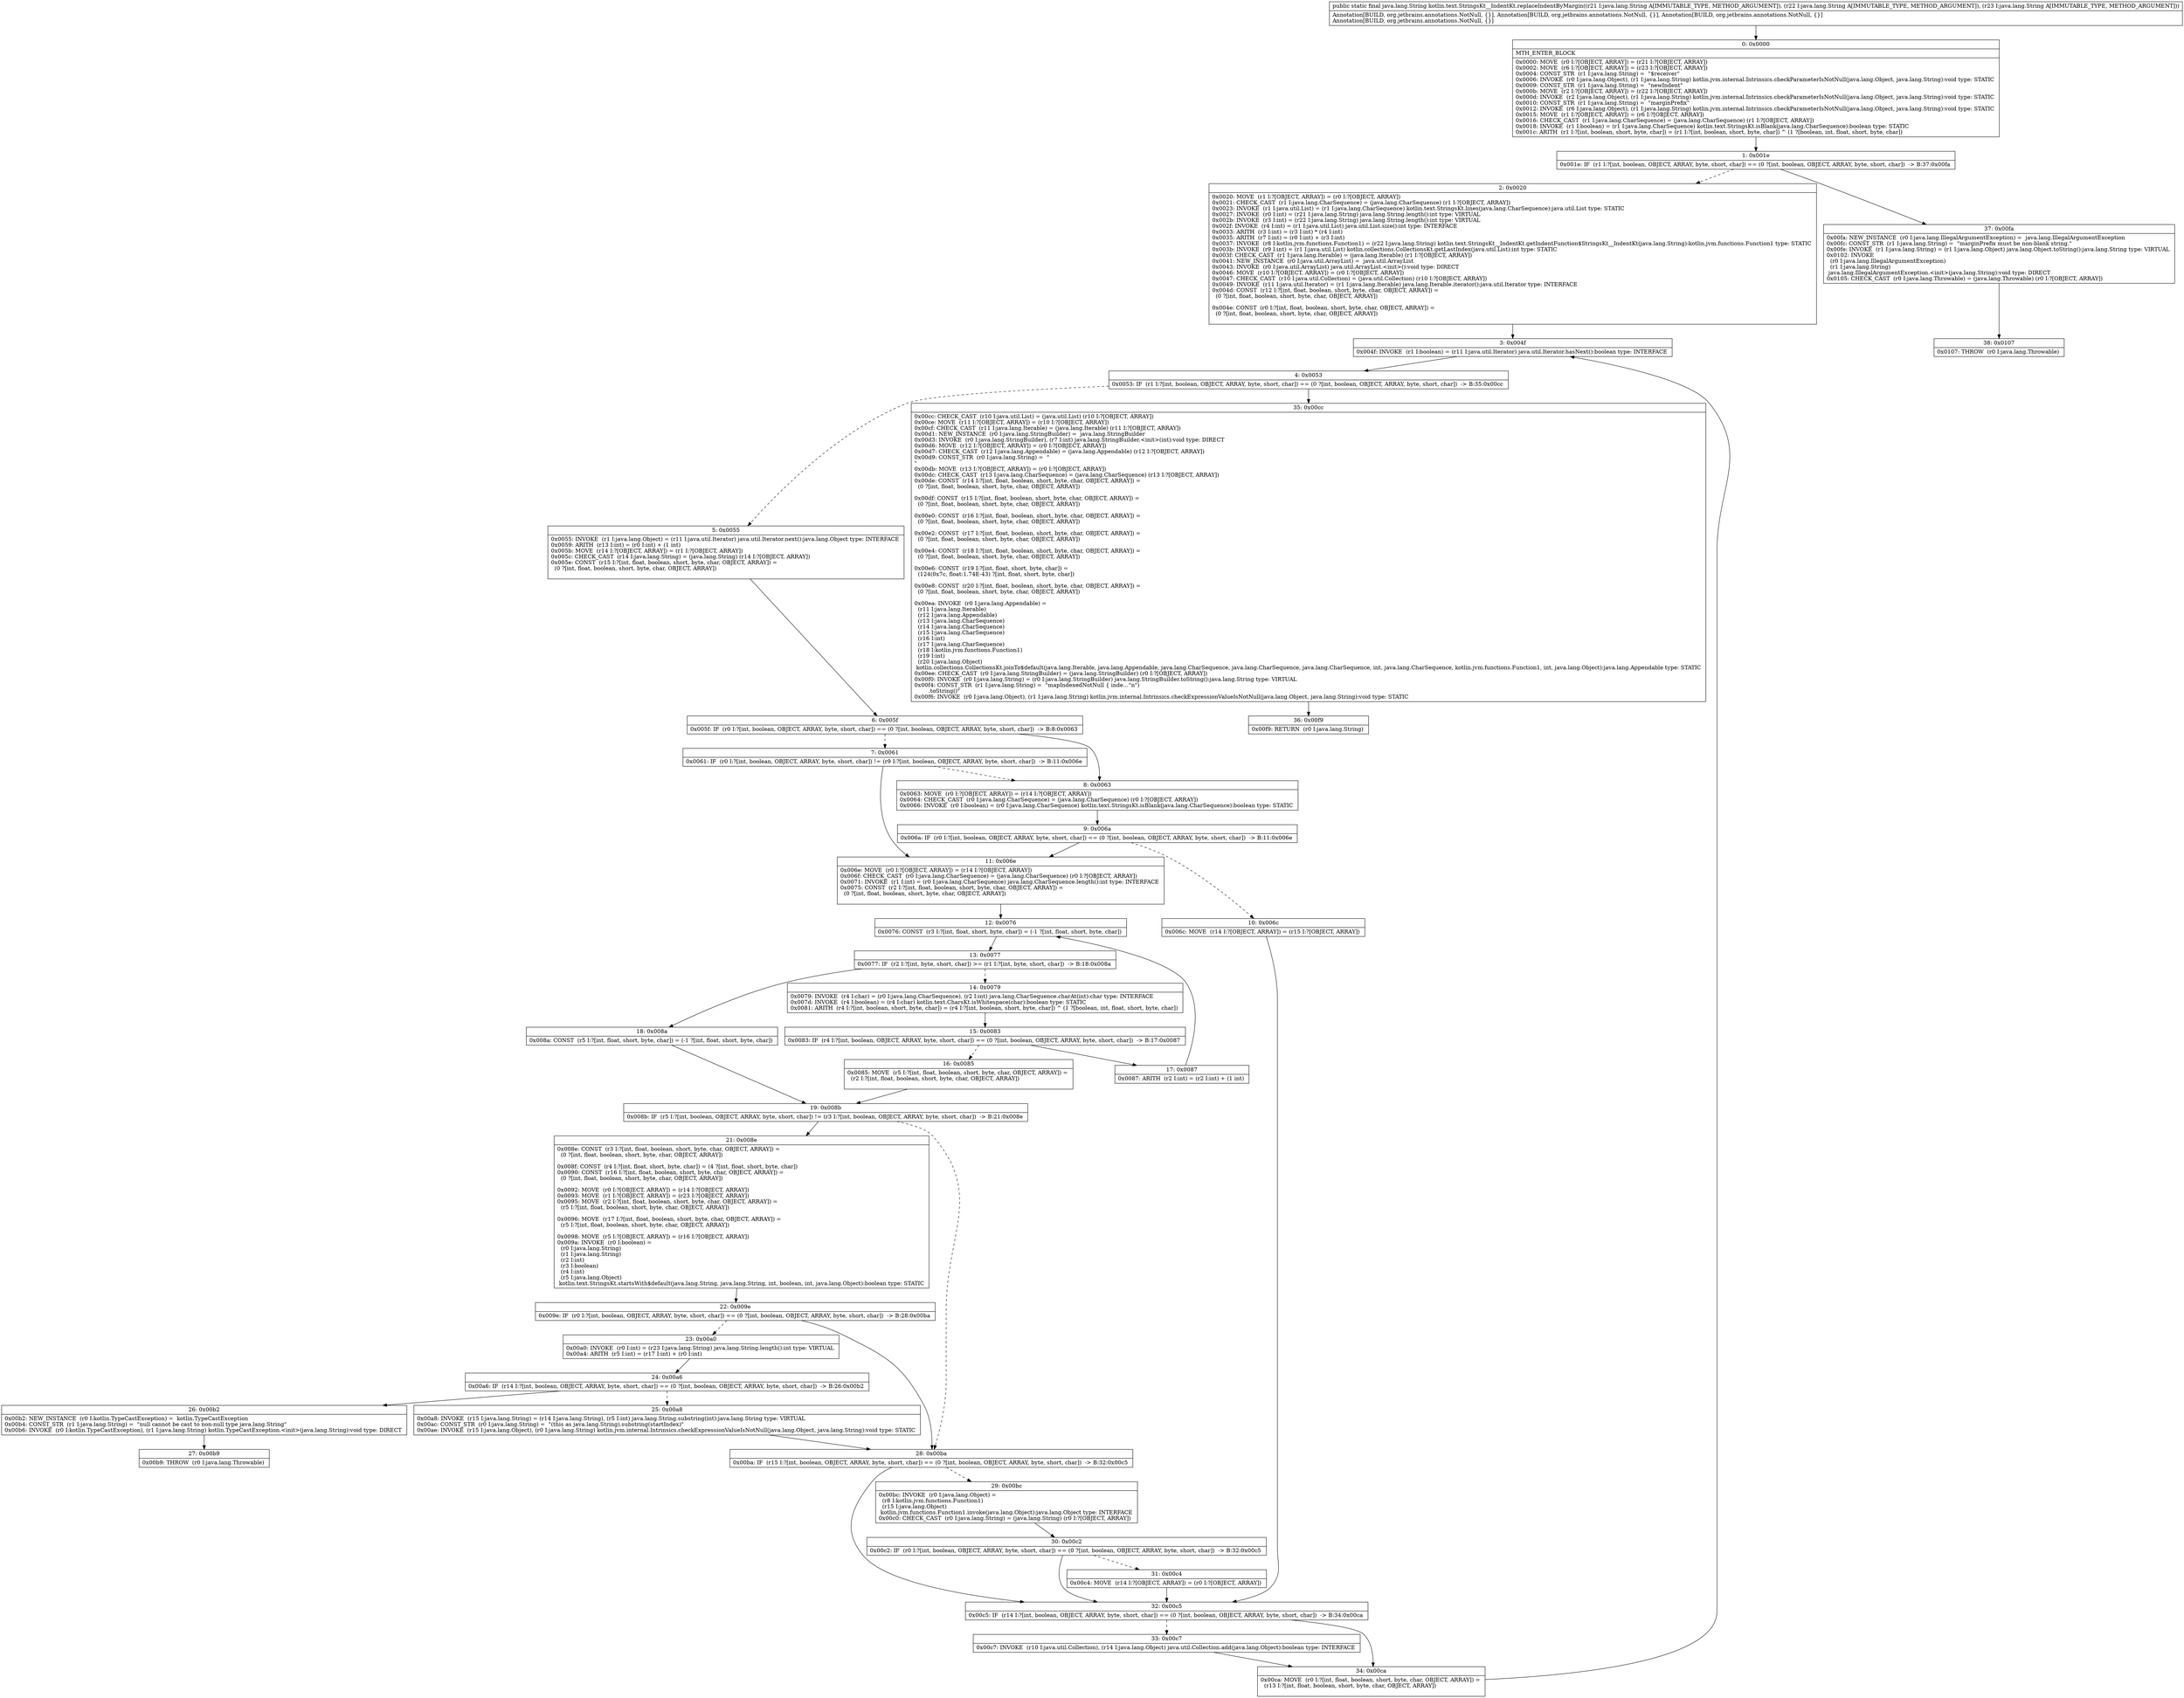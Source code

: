 digraph "CFG forkotlin.text.StringsKt__IndentKt.replaceIndentByMargin(Ljava\/lang\/String;Ljava\/lang\/String;Ljava\/lang\/String;)Ljava\/lang\/String;" {
Node_0 [shape=record,label="{0\:\ 0x0000|MTH_ENTER_BLOCK\l|0x0000: MOVE  (r0 I:?[OBJECT, ARRAY]) = (r21 I:?[OBJECT, ARRAY]) \l0x0002: MOVE  (r6 I:?[OBJECT, ARRAY]) = (r23 I:?[OBJECT, ARRAY]) \l0x0004: CONST_STR  (r1 I:java.lang.String) =  \"$receiver\" \l0x0006: INVOKE  (r0 I:java.lang.Object), (r1 I:java.lang.String) kotlin.jvm.internal.Intrinsics.checkParameterIsNotNull(java.lang.Object, java.lang.String):void type: STATIC \l0x0009: CONST_STR  (r1 I:java.lang.String) =  \"newIndent\" \l0x000b: MOVE  (r2 I:?[OBJECT, ARRAY]) = (r22 I:?[OBJECT, ARRAY]) \l0x000d: INVOKE  (r2 I:java.lang.Object), (r1 I:java.lang.String) kotlin.jvm.internal.Intrinsics.checkParameterIsNotNull(java.lang.Object, java.lang.String):void type: STATIC \l0x0010: CONST_STR  (r1 I:java.lang.String) =  \"marginPrefix\" \l0x0012: INVOKE  (r6 I:java.lang.Object), (r1 I:java.lang.String) kotlin.jvm.internal.Intrinsics.checkParameterIsNotNull(java.lang.Object, java.lang.String):void type: STATIC \l0x0015: MOVE  (r1 I:?[OBJECT, ARRAY]) = (r6 I:?[OBJECT, ARRAY]) \l0x0016: CHECK_CAST  (r1 I:java.lang.CharSequence) = (java.lang.CharSequence) (r1 I:?[OBJECT, ARRAY]) \l0x0018: INVOKE  (r1 I:boolean) = (r1 I:java.lang.CharSequence) kotlin.text.StringsKt.isBlank(java.lang.CharSequence):boolean type: STATIC \l0x001c: ARITH  (r1 I:?[int, boolean, short, byte, char]) = (r1 I:?[int, boolean, short, byte, char]) ^ (1 ?[boolean, int, float, short, byte, char]) \l}"];
Node_1 [shape=record,label="{1\:\ 0x001e|0x001e: IF  (r1 I:?[int, boolean, OBJECT, ARRAY, byte, short, char]) == (0 ?[int, boolean, OBJECT, ARRAY, byte, short, char])  \-\> B:37:0x00fa \l}"];
Node_2 [shape=record,label="{2\:\ 0x0020|0x0020: MOVE  (r1 I:?[OBJECT, ARRAY]) = (r0 I:?[OBJECT, ARRAY]) \l0x0021: CHECK_CAST  (r1 I:java.lang.CharSequence) = (java.lang.CharSequence) (r1 I:?[OBJECT, ARRAY]) \l0x0023: INVOKE  (r1 I:java.util.List) = (r1 I:java.lang.CharSequence) kotlin.text.StringsKt.lines(java.lang.CharSequence):java.util.List type: STATIC \l0x0027: INVOKE  (r0 I:int) = (r21 I:java.lang.String) java.lang.String.length():int type: VIRTUAL \l0x002b: INVOKE  (r3 I:int) = (r22 I:java.lang.String) java.lang.String.length():int type: VIRTUAL \l0x002f: INVOKE  (r4 I:int) = (r1 I:java.util.List) java.util.List.size():int type: INTERFACE \l0x0033: ARITH  (r3 I:int) = (r3 I:int) * (r4 I:int) \l0x0035: ARITH  (r7 I:int) = (r0 I:int) + (r3 I:int) \l0x0037: INVOKE  (r8 I:kotlin.jvm.functions.Function1) = (r22 I:java.lang.String) kotlin.text.StringsKt__IndentKt.getIndentFunction$StringsKt__IndentKt(java.lang.String):kotlin.jvm.functions.Function1 type: STATIC \l0x003b: INVOKE  (r9 I:int) = (r1 I:java.util.List) kotlin.collections.CollectionsKt.getLastIndex(java.util.List):int type: STATIC \l0x003f: CHECK_CAST  (r1 I:java.lang.Iterable) = (java.lang.Iterable) (r1 I:?[OBJECT, ARRAY]) \l0x0041: NEW_INSTANCE  (r0 I:java.util.ArrayList) =  java.util.ArrayList \l0x0043: INVOKE  (r0 I:java.util.ArrayList) java.util.ArrayList.\<init\>():void type: DIRECT \l0x0046: MOVE  (r10 I:?[OBJECT, ARRAY]) = (r0 I:?[OBJECT, ARRAY]) \l0x0047: CHECK_CAST  (r10 I:java.util.Collection) = (java.util.Collection) (r10 I:?[OBJECT, ARRAY]) \l0x0049: INVOKE  (r11 I:java.util.Iterator) = (r1 I:java.lang.Iterable) java.lang.Iterable.iterator():java.util.Iterator type: INTERFACE \l0x004d: CONST  (r12 I:?[int, float, boolean, short, byte, char, OBJECT, ARRAY]) = \l  (0 ?[int, float, boolean, short, byte, char, OBJECT, ARRAY])\l \l0x004e: CONST  (r0 I:?[int, float, boolean, short, byte, char, OBJECT, ARRAY]) = \l  (0 ?[int, float, boolean, short, byte, char, OBJECT, ARRAY])\l \l}"];
Node_3 [shape=record,label="{3\:\ 0x004f|0x004f: INVOKE  (r1 I:boolean) = (r11 I:java.util.Iterator) java.util.Iterator.hasNext():boolean type: INTERFACE \l}"];
Node_4 [shape=record,label="{4\:\ 0x0053|0x0053: IF  (r1 I:?[int, boolean, OBJECT, ARRAY, byte, short, char]) == (0 ?[int, boolean, OBJECT, ARRAY, byte, short, char])  \-\> B:35:0x00cc \l}"];
Node_5 [shape=record,label="{5\:\ 0x0055|0x0055: INVOKE  (r1 I:java.lang.Object) = (r11 I:java.util.Iterator) java.util.Iterator.next():java.lang.Object type: INTERFACE \l0x0059: ARITH  (r13 I:int) = (r0 I:int) + (1 int) \l0x005b: MOVE  (r14 I:?[OBJECT, ARRAY]) = (r1 I:?[OBJECT, ARRAY]) \l0x005c: CHECK_CAST  (r14 I:java.lang.String) = (java.lang.String) (r14 I:?[OBJECT, ARRAY]) \l0x005e: CONST  (r15 I:?[int, float, boolean, short, byte, char, OBJECT, ARRAY]) = \l  (0 ?[int, float, boolean, short, byte, char, OBJECT, ARRAY])\l \l}"];
Node_6 [shape=record,label="{6\:\ 0x005f|0x005f: IF  (r0 I:?[int, boolean, OBJECT, ARRAY, byte, short, char]) == (0 ?[int, boolean, OBJECT, ARRAY, byte, short, char])  \-\> B:8:0x0063 \l}"];
Node_7 [shape=record,label="{7\:\ 0x0061|0x0061: IF  (r0 I:?[int, boolean, OBJECT, ARRAY, byte, short, char]) != (r9 I:?[int, boolean, OBJECT, ARRAY, byte, short, char])  \-\> B:11:0x006e \l}"];
Node_8 [shape=record,label="{8\:\ 0x0063|0x0063: MOVE  (r0 I:?[OBJECT, ARRAY]) = (r14 I:?[OBJECT, ARRAY]) \l0x0064: CHECK_CAST  (r0 I:java.lang.CharSequence) = (java.lang.CharSequence) (r0 I:?[OBJECT, ARRAY]) \l0x0066: INVOKE  (r0 I:boolean) = (r0 I:java.lang.CharSequence) kotlin.text.StringsKt.isBlank(java.lang.CharSequence):boolean type: STATIC \l}"];
Node_9 [shape=record,label="{9\:\ 0x006a|0x006a: IF  (r0 I:?[int, boolean, OBJECT, ARRAY, byte, short, char]) == (0 ?[int, boolean, OBJECT, ARRAY, byte, short, char])  \-\> B:11:0x006e \l}"];
Node_10 [shape=record,label="{10\:\ 0x006c|0x006c: MOVE  (r14 I:?[OBJECT, ARRAY]) = (r15 I:?[OBJECT, ARRAY]) \l}"];
Node_11 [shape=record,label="{11\:\ 0x006e|0x006e: MOVE  (r0 I:?[OBJECT, ARRAY]) = (r14 I:?[OBJECT, ARRAY]) \l0x006f: CHECK_CAST  (r0 I:java.lang.CharSequence) = (java.lang.CharSequence) (r0 I:?[OBJECT, ARRAY]) \l0x0071: INVOKE  (r1 I:int) = (r0 I:java.lang.CharSequence) java.lang.CharSequence.length():int type: INTERFACE \l0x0075: CONST  (r2 I:?[int, float, boolean, short, byte, char, OBJECT, ARRAY]) = \l  (0 ?[int, float, boolean, short, byte, char, OBJECT, ARRAY])\l \l}"];
Node_12 [shape=record,label="{12\:\ 0x0076|0x0076: CONST  (r3 I:?[int, float, short, byte, char]) = (\-1 ?[int, float, short, byte, char]) \l}"];
Node_13 [shape=record,label="{13\:\ 0x0077|0x0077: IF  (r2 I:?[int, byte, short, char]) \>= (r1 I:?[int, byte, short, char])  \-\> B:18:0x008a \l}"];
Node_14 [shape=record,label="{14\:\ 0x0079|0x0079: INVOKE  (r4 I:char) = (r0 I:java.lang.CharSequence), (r2 I:int) java.lang.CharSequence.charAt(int):char type: INTERFACE \l0x007d: INVOKE  (r4 I:boolean) = (r4 I:char) kotlin.text.CharsKt.isWhitespace(char):boolean type: STATIC \l0x0081: ARITH  (r4 I:?[int, boolean, short, byte, char]) = (r4 I:?[int, boolean, short, byte, char]) ^ (1 ?[boolean, int, float, short, byte, char]) \l}"];
Node_15 [shape=record,label="{15\:\ 0x0083|0x0083: IF  (r4 I:?[int, boolean, OBJECT, ARRAY, byte, short, char]) == (0 ?[int, boolean, OBJECT, ARRAY, byte, short, char])  \-\> B:17:0x0087 \l}"];
Node_16 [shape=record,label="{16\:\ 0x0085|0x0085: MOVE  (r5 I:?[int, float, boolean, short, byte, char, OBJECT, ARRAY]) = \l  (r2 I:?[int, float, boolean, short, byte, char, OBJECT, ARRAY])\l \l}"];
Node_17 [shape=record,label="{17\:\ 0x0087|0x0087: ARITH  (r2 I:int) = (r2 I:int) + (1 int) \l}"];
Node_18 [shape=record,label="{18\:\ 0x008a|0x008a: CONST  (r5 I:?[int, float, short, byte, char]) = (\-1 ?[int, float, short, byte, char]) \l}"];
Node_19 [shape=record,label="{19\:\ 0x008b|0x008b: IF  (r5 I:?[int, boolean, OBJECT, ARRAY, byte, short, char]) != (r3 I:?[int, boolean, OBJECT, ARRAY, byte, short, char])  \-\> B:21:0x008e \l}"];
Node_21 [shape=record,label="{21\:\ 0x008e|0x008e: CONST  (r3 I:?[int, float, boolean, short, byte, char, OBJECT, ARRAY]) = \l  (0 ?[int, float, boolean, short, byte, char, OBJECT, ARRAY])\l \l0x008f: CONST  (r4 I:?[int, float, short, byte, char]) = (4 ?[int, float, short, byte, char]) \l0x0090: CONST  (r16 I:?[int, float, boolean, short, byte, char, OBJECT, ARRAY]) = \l  (0 ?[int, float, boolean, short, byte, char, OBJECT, ARRAY])\l \l0x0092: MOVE  (r0 I:?[OBJECT, ARRAY]) = (r14 I:?[OBJECT, ARRAY]) \l0x0093: MOVE  (r1 I:?[OBJECT, ARRAY]) = (r23 I:?[OBJECT, ARRAY]) \l0x0095: MOVE  (r2 I:?[int, float, boolean, short, byte, char, OBJECT, ARRAY]) = \l  (r5 I:?[int, float, boolean, short, byte, char, OBJECT, ARRAY])\l \l0x0096: MOVE  (r17 I:?[int, float, boolean, short, byte, char, OBJECT, ARRAY]) = \l  (r5 I:?[int, float, boolean, short, byte, char, OBJECT, ARRAY])\l \l0x0098: MOVE  (r5 I:?[OBJECT, ARRAY]) = (r16 I:?[OBJECT, ARRAY]) \l0x009a: INVOKE  (r0 I:boolean) = \l  (r0 I:java.lang.String)\l  (r1 I:java.lang.String)\l  (r2 I:int)\l  (r3 I:boolean)\l  (r4 I:int)\l  (r5 I:java.lang.Object)\l kotlin.text.StringsKt.startsWith$default(java.lang.String, java.lang.String, int, boolean, int, java.lang.Object):boolean type: STATIC \l}"];
Node_22 [shape=record,label="{22\:\ 0x009e|0x009e: IF  (r0 I:?[int, boolean, OBJECT, ARRAY, byte, short, char]) == (0 ?[int, boolean, OBJECT, ARRAY, byte, short, char])  \-\> B:28:0x00ba \l}"];
Node_23 [shape=record,label="{23\:\ 0x00a0|0x00a0: INVOKE  (r0 I:int) = (r23 I:java.lang.String) java.lang.String.length():int type: VIRTUAL \l0x00a4: ARITH  (r5 I:int) = (r17 I:int) + (r0 I:int) \l}"];
Node_24 [shape=record,label="{24\:\ 0x00a6|0x00a6: IF  (r14 I:?[int, boolean, OBJECT, ARRAY, byte, short, char]) == (0 ?[int, boolean, OBJECT, ARRAY, byte, short, char])  \-\> B:26:0x00b2 \l}"];
Node_25 [shape=record,label="{25\:\ 0x00a8|0x00a8: INVOKE  (r15 I:java.lang.String) = (r14 I:java.lang.String), (r5 I:int) java.lang.String.substring(int):java.lang.String type: VIRTUAL \l0x00ac: CONST_STR  (r0 I:java.lang.String) =  \"(this as java.lang.String).substring(startIndex)\" \l0x00ae: INVOKE  (r15 I:java.lang.Object), (r0 I:java.lang.String) kotlin.jvm.internal.Intrinsics.checkExpressionValueIsNotNull(java.lang.Object, java.lang.String):void type: STATIC \l}"];
Node_26 [shape=record,label="{26\:\ 0x00b2|0x00b2: NEW_INSTANCE  (r0 I:kotlin.TypeCastException) =  kotlin.TypeCastException \l0x00b4: CONST_STR  (r1 I:java.lang.String) =  \"null cannot be cast to non\-null type java.lang.String\" \l0x00b6: INVOKE  (r0 I:kotlin.TypeCastException), (r1 I:java.lang.String) kotlin.TypeCastException.\<init\>(java.lang.String):void type: DIRECT \l}"];
Node_27 [shape=record,label="{27\:\ 0x00b9|0x00b9: THROW  (r0 I:java.lang.Throwable) \l}"];
Node_28 [shape=record,label="{28\:\ 0x00ba|0x00ba: IF  (r15 I:?[int, boolean, OBJECT, ARRAY, byte, short, char]) == (0 ?[int, boolean, OBJECT, ARRAY, byte, short, char])  \-\> B:32:0x00c5 \l}"];
Node_29 [shape=record,label="{29\:\ 0x00bc|0x00bc: INVOKE  (r0 I:java.lang.Object) = \l  (r8 I:kotlin.jvm.functions.Function1)\l  (r15 I:java.lang.Object)\l kotlin.jvm.functions.Function1.invoke(java.lang.Object):java.lang.Object type: INTERFACE \l0x00c0: CHECK_CAST  (r0 I:java.lang.String) = (java.lang.String) (r0 I:?[OBJECT, ARRAY]) \l}"];
Node_30 [shape=record,label="{30\:\ 0x00c2|0x00c2: IF  (r0 I:?[int, boolean, OBJECT, ARRAY, byte, short, char]) == (0 ?[int, boolean, OBJECT, ARRAY, byte, short, char])  \-\> B:32:0x00c5 \l}"];
Node_31 [shape=record,label="{31\:\ 0x00c4|0x00c4: MOVE  (r14 I:?[OBJECT, ARRAY]) = (r0 I:?[OBJECT, ARRAY]) \l}"];
Node_32 [shape=record,label="{32\:\ 0x00c5|0x00c5: IF  (r14 I:?[int, boolean, OBJECT, ARRAY, byte, short, char]) == (0 ?[int, boolean, OBJECT, ARRAY, byte, short, char])  \-\> B:34:0x00ca \l}"];
Node_33 [shape=record,label="{33\:\ 0x00c7|0x00c7: INVOKE  (r10 I:java.util.Collection), (r14 I:java.lang.Object) java.util.Collection.add(java.lang.Object):boolean type: INTERFACE \l}"];
Node_34 [shape=record,label="{34\:\ 0x00ca|0x00ca: MOVE  (r0 I:?[int, float, boolean, short, byte, char, OBJECT, ARRAY]) = \l  (r13 I:?[int, float, boolean, short, byte, char, OBJECT, ARRAY])\l \l}"];
Node_35 [shape=record,label="{35\:\ 0x00cc|0x00cc: CHECK_CAST  (r10 I:java.util.List) = (java.util.List) (r10 I:?[OBJECT, ARRAY]) \l0x00ce: MOVE  (r11 I:?[OBJECT, ARRAY]) = (r10 I:?[OBJECT, ARRAY]) \l0x00cf: CHECK_CAST  (r11 I:java.lang.Iterable) = (java.lang.Iterable) (r11 I:?[OBJECT, ARRAY]) \l0x00d1: NEW_INSTANCE  (r0 I:java.lang.StringBuilder) =  java.lang.StringBuilder \l0x00d3: INVOKE  (r0 I:java.lang.StringBuilder), (r7 I:int) java.lang.StringBuilder.\<init\>(int):void type: DIRECT \l0x00d6: MOVE  (r12 I:?[OBJECT, ARRAY]) = (r0 I:?[OBJECT, ARRAY]) \l0x00d7: CHECK_CAST  (r12 I:java.lang.Appendable) = (java.lang.Appendable) (r12 I:?[OBJECT, ARRAY]) \l0x00d9: CONST_STR  (r0 I:java.lang.String) =  \"\l\" \l0x00db: MOVE  (r13 I:?[OBJECT, ARRAY]) = (r0 I:?[OBJECT, ARRAY]) \l0x00dc: CHECK_CAST  (r13 I:java.lang.CharSequence) = (java.lang.CharSequence) (r13 I:?[OBJECT, ARRAY]) \l0x00de: CONST  (r14 I:?[int, float, boolean, short, byte, char, OBJECT, ARRAY]) = \l  (0 ?[int, float, boolean, short, byte, char, OBJECT, ARRAY])\l \l0x00df: CONST  (r15 I:?[int, float, boolean, short, byte, char, OBJECT, ARRAY]) = \l  (0 ?[int, float, boolean, short, byte, char, OBJECT, ARRAY])\l \l0x00e0: CONST  (r16 I:?[int, float, boolean, short, byte, char, OBJECT, ARRAY]) = \l  (0 ?[int, float, boolean, short, byte, char, OBJECT, ARRAY])\l \l0x00e2: CONST  (r17 I:?[int, float, boolean, short, byte, char, OBJECT, ARRAY]) = \l  (0 ?[int, float, boolean, short, byte, char, OBJECT, ARRAY])\l \l0x00e4: CONST  (r18 I:?[int, float, boolean, short, byte, char, OBJECT, ARRAY]) = \l  (0 ?[int, float, boolean, short, byte, char, OBJECT, ARRAY])\l \l0x00e6: CONST  (r19 I:?[int, float, short, byte, char]) = \l  (124(0x7c, float:1.74E\-43) ?[int, float, short, byte, char])\l \l0x00e8: CONST  (r20 I:?[int, float, boolean, short, byte, char, OBJECT, ARRAY]) = \l  (0 ?[int, float, boolean, short, byte, char, OBJECT, ARRAY])\l \l0x00ea: INVOKE  (r0 I:java.lang.Appendable) = \l  (r11 I:java.lang.Iterable)\l  (r12 I:java.lang.Appendable)\l  (r13 I:java.lang.CharSequence)\l  (r14 I:java.lang.CharSequence)\l  (r15 I:java.lang.CharSequence)\l  (r16 I:int)\l  (r17 I:java.lang.CharSequence)\l  (r18 I:kotlin.jvm.functions.Function1)\l  (r19 I:int)\l  (r20 I:java.lang.Object)\l kotlin.collections.CollectionsKt.joinTo$default(java.lang.Iterable, java.lang.Appendable, java.lang.CharSequence, java.lang.CharSequence, java.lang.CharSequence, int, java.lang.CharSequence, kotlin.jvm.functions.Function1, int, java.lang.Object):java.lang.Appendable type: STATIC \l0x00ee: CHECK_CAST  (r0 I:java.lang.StringBuilder) = (java.lang.StringBuilder) (r0 I:?[OBJECT, ARRAY]) \l0x00f0: INVOKE  (r0 I:java.lang.String) = (r0 I:java.lang.StringBuilder) java.lang.StringBuilder.toString():java.lang.String type: VIRTUAL \l0x00f4: CONST_STR  (r1 I:java.lang.String) =  \"mapIndexedNotNull \{ inde…\"n\")\l        .toString()\" \l0x00f6: INVOKE  (r0 I:java.lang.Object), (r1 I:java.lang.String) kotlin.jvm.internal.Intrinsics.checkExpressionValueIsNotNull(java.lang.Object, java.lang.String):void type: STATIC \l}"];
Node_36 [shape=record,label="{36\:\ 0x00f9|0x00f9: RETURN  (r0 I:java.lang.String) \l}"];
Node_37 [shape=record,label="{37\:\ 0x00fa|0x00fa: NEW_INSTANCE  (r0 I:java.lang.IllegalArgumentException) =  java.lang.IllegalArgumentException \l0x00fc: CONST_STR  (r1 I:java.lang.String) =  \"marginPrefix must be non\-blank string.\" \l0x00fe: INVOKE  (r1 I:java.lang.String) = (r1 I:java.lang.Object) java.lang.Object.toString():java.lang.String type: VIRTUAL \l0x0102: INVOKE  \l  (r0 I:java.lang.IllegalArgumentException)\l  (r1 I:java.lang.String)\l java.lang.IllegalArgumentException.\<init\>(java.lang.String):void type: DIRECT \l0x0105: CHECK_CAST  (r0 I:java.lang.Throwable) = (java.lang.Throwable) (r0 I:?[OBJECT, ARRAY]) \l}"];
Node_38 [shape=record,label="{38\:\ 0x0107|0x0107: THROW  (r0 I:java.lang.Throwable) \l}"];
MethodNode[shape=record,label="{public static final java.lang.String kotlin.text.StringsKt__IndentKt.replaceIndentByMargin((r21 I:java.lang.String A[IMMUTABLE_TYPE, METHOD_ARGUMENT]), (r22 I:java.lang.String A[IMMUTABLE_TYPE, METHOD_ARGUMENT]), (r23 I:java.lang.String A[IMMUTABLE_TYPE, METHOD_ARGUMENT]))  | Annotation[BUILD, org.jetbrains.annotations.NotNull, \{\}], Annotation[BUILD, org.jetbrains.annotations.NotNull, \{\}], Annotation[BUILD, org.jetbrains.annotations.NotNull, \{\}]\lAnnotation[BUILD, org.jetbrains.annotations.NotNull, \{\}]\l}"];
MethodNode -> Node_0;
Node_0 -> Node_1;
Node_1 -> Node_2[style=dashed];
Node_1 -> Node_37;
Node_2 -> Node_3;
Node_3 -> Node_4;
Node_4 -> Node_5[style=dashed];
Node_4 -> Node_35;
Node_5 -> Node_6;
Node_6 -> Node_7[style=dashed];
Node_6 -> Node_8;
Node_7 -> Node_8[style=dashed];
Node_7 -> Node_11;
Node_8 -> Node_9;
Node_9 -> Node_10[style=dashed];
Node_9 -> Node_11;
Node_10 -> Node_32;
Node_11 -> Node_12;
Node_12 -> Node_13;
Node_13 -> Node_14[style=dashed];
Node_13 -> Node_18;
Node_14 -> Node_15;
Node_15 -> Node_16[style=dashed];
Node_15 -> Node_17;
Node_16 -> Node_19;
Node_17 -> Node_12;
Node_18 -> Node_19;
Node_19 -> Node_21;
Node_19 -> Node_28[style=dashed];
Node_21 -> Node_22;
Node_22 -> Node_23[style=dashed];
Node_22 -> Node_28;
Node_23 -> Node_24;
Node_24 -> Node_25[style=dashed];
Node_24 -> Node_26;
Node_25 -> Node_28;
Node_26 -> Node_27;
Node_28 -> Node_29[style=dashed];
Node_28 -> Node_32;
Node_29 -> Node_30;
Node_30 -> Node_31[style=dashed];
Node_30 -> Node_32;
Node_31 -> Node_32;
Node_32 -> Node_33[style=dashed];
Node_32 -> Node_34;
Node_33 -> Node_34;
Node_34 -> Node_3;
Node_35 -> Node_36;
Node_37 -> Node_38;
}

